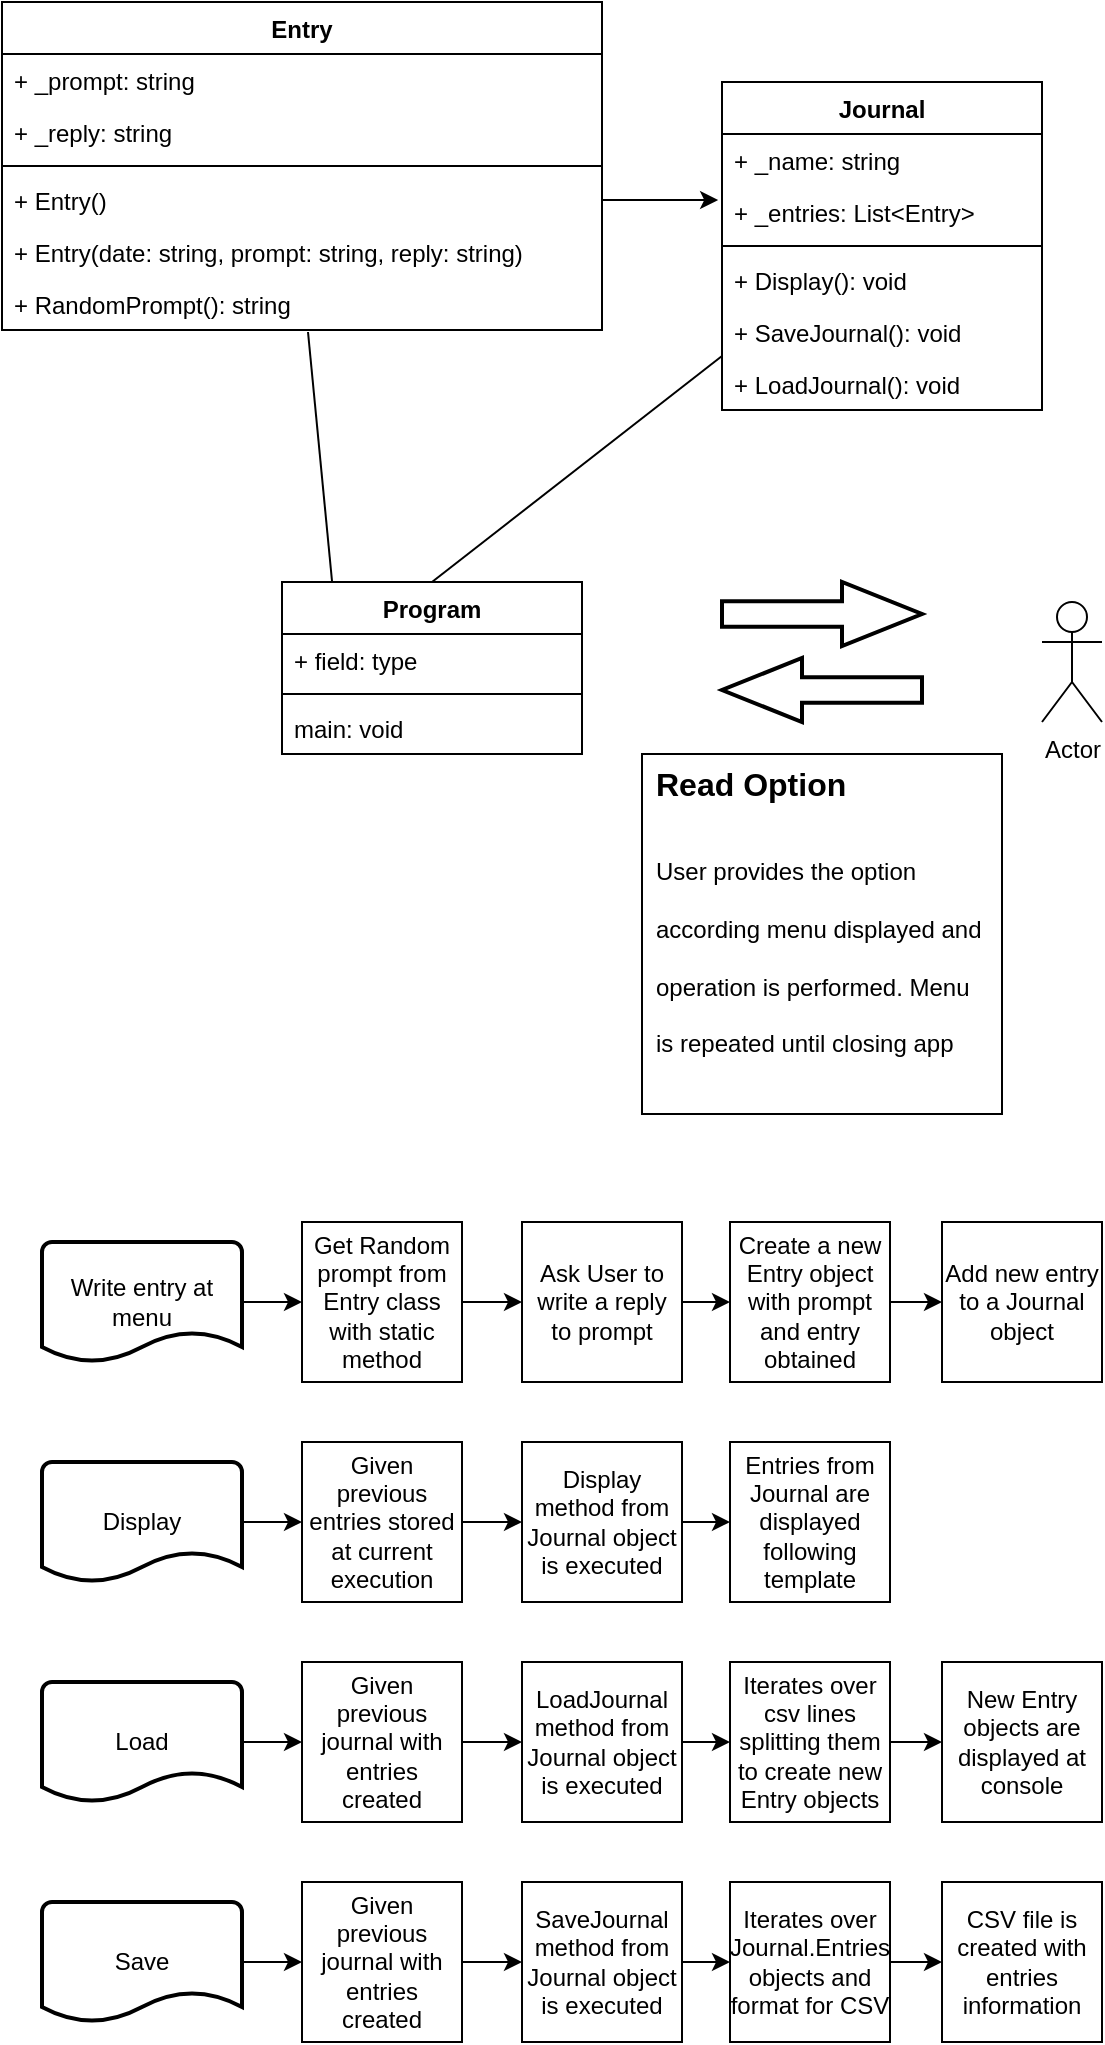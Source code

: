 <mxfile version="21.2.3" type="google">
  <diagram name="Página-1" id="rrA9re0o1Lf5HBQZPJvd">
    <mxGraphModel dx="794" dy="708" grid="1" gridSize="10" guides="1" tooltips="1" connect="1" arrows="1" fold="1" page="1" pageScale="1" pageWidth="827" pageHeight="1169" math="0" shadow="0">
      <root>
        <mxCell id="0" />
        <mxCell id="1" parent="0" />
        <mxCell id="lyQR7dfn_63zOgrAIOVA-5" value="Journal" style="swimlane;fontStyle=1;align=center;verticalAlign=top;childLayout=stackLayout;horizontal=1;startSize=26;horizontalStack=0;resizeParent=1;resizeParentMax=0;resizeLast=0;collapsible=1;marginBottom=0;whiteSpace=wrap;html=1;" parent="1" vertex="1">
          <mxGeometry x="370" y="60" width="160" height="164" as="geometry" />
        </mxCell>
        <mxCell id="lyQR7dfn_63zOgrAIOVA-6" value="+ _name: string" style="text;strokeColor=none;fillColor=none;align=left;verticalAlign=top;spacingLeft=4;spacingRight=4;overflow=hidden;rotatable=0;points=[[0,0.5],[1,0.5]];portConstraint=eastwest;whiteSpace=wrap;html=1;" parent="lyQR7dfn_63zOgrAIOVA-5" vertex="1">
          <mxGeometry y="26" width="160" height="26" as="geometry" />
        </mxCell>
        <mxCell id="lyQR7dfn_63zOgrAIOVA-22" value="+ _entries: List&amp;lt;Entry&amp;gt;" style="text;strokeColor=none;fillColor=none;align=left;verticalAlign=top;spacingLeft=4;spacingRight=4;overflow=hidden;rotatable=0;points=[[0,0.5],[1,0.5]];portConstraint=eastwest;whiteSpace=wrap;html=1;" parent="lyQR7dfn_63zOgrAIOVA-5" vertex="1">
          <mxGeometry y="52" width="160" height="26" as="geometry" />
        </mxCell>
        <mxCell id="lyQR7dfn_63zOgrAIOVA-7" value="" style="line;strokeWidth=1;fillColor=none;align=left;verticalAlign=middle;spacingTop=-1;spacingLeft=3;spacingRight=3;rotatable=0;labelPosition=right;points=[];portConstraint=eastwest;strokeColor=inherit;" parent="lyQR7dfn_63zOgrAIOVA-5" vertex="1">
          <mxGeometry y="78" width="160" height="8" as="geometry" />
        </mxCell>
        <mxCell id="lyQR7dfn_63zOgrAIOVA-8" value="+ Display(): void" style="text;strokeColor=none;fillColor=none;align=left;verticalAlign=top;spacingLeft=4;spacingRight=4;overflow=hidden;rotatable=0;points=[[0,0.5],[1,0.5]];portConstraint=eastwest;whiteSpace=wrap;html=1;" parent="lyQR7dfn_63zOgrAIOVA-5" vertex="1">
          <mxGeometry y="86" width="160" height="26" as="geometry" />
        </mxCell>
        <mxCell id="lyQR7dfn_63zOgrAIOVA-23" value="+ SaveJournal(): void" style="text;strokeColor=none;fillColor=none;align=left;verticalAlign=top;spacingLeft=4;spacingRight=4;overflow=hidden;rotatable=0;points=[[0,0.5],[1,0.5]];portConstraint=eastwest;whiteSpace=wrap;html=1;" parent="lyQR7dfn_63zOgrAIOVA-5" vertex="1">
          <mxGeometry y="112" width="160" height="26" as="geometry" />
        </mxCell>
        <mxCell id="lyQR7dfn_63zOgrAIOVA-24" value="+ LoadJournal(): void" style="text;strokeColor=none;fillColor=none;align=left;verticalAlign=top;spacingLeft=4;spacingRight=4;overflow=hidden;rotatable=0;points=[[0,0.5],[1,0.5]];portConstraint=eastwest;whiteSpace=wrap;html=1;" parent="lyQR7dfn_63zOgrAIOVA-5" vertex="1">
          <mxGeometry y="138" width="160" height="26" as="geometry" />
        </mxCell>
        <mxCell id="lyQR7dfn_63zOgrAIOVA-13" value="Entry" style="swimlane;fontStyle=1;align=center;verticalAlign=top;childLayout=stackLayout;horizontal=1;startSize=26;horizontalStack=0;resizeParent=1;resizeParentMax=0;resizeLast=0;collapsible=1;marginBottom=0;whiteSpace=wrap;html=1;" parent="1" vertex="1">
          <mxGeometry x="10" y="20" width="300" height="164" as="geometry" />
        </mxCell>
        <mxCell id="lyQR7dfn_63zOgrAIOVA-17" value="+ _prompt: string" style="text;strokeColor=none;fillColor=none;align=left;verticalAlign=top;spacingLeft=4;spacingRight=4;overflow=hidden;rotatable=0;points=[[0,0.5],[1,0.5]];portConstraint=eastwest;whiteSpace=wrap;html=1;" parent="lyQR7dfn_63zOgrAIOVA-13" vertex="1">
          <mxGeometry y="26" width="300" height="26" as="geometry" />
        </mxCell>
        <mxCell id="lyQR7dfn_63zOgrAIOVA-14" value="+ _reply: string" style="text;strokeColor=none;fillColor=none;align=left;verticalAlign=top;spacingLeft=4;spacingRight=4;overflow=hidden;rotatable=0;points=[[0,0.5],[1,0.5]];portConstraint=eastwest;whiteSpace=wrap;html=1;" parent="lyQR7dfn_63zOgrAIOVA-13" vertex="1">
          <mxGeometry y="52" width="300" height="26" as="geometry" />
        </mxCell>
        <mxCell id="lyQR7dfn_63zOgrAIOVA-15" value="" style="line;strokeWidth=1;fillColor=none;align=left;verticalAlign=middle;spacingTop=-1;spacingLeft=3;spacingRight=3;rotatable=0;labelPosition=right;points=[];portConstraint=eastwest;strokeColor=inherit;" parent="lyQR7dfn_63zOgrAIOVA-13" vertex="1">
          <mxGeometry y="78" width="300" height="8" as="geometry" />
        </mxCell>
        <mxCell id="lyQR7dfn_63zOgrAIOVA-16" value="+ Entry()" style="text;strokeColor=none;fillColor=none;align=left;verticalAlign=top;spacingLeft=4;spacingRight=4;overflow=hidden;rotatable=0;points=[[0,0.5],[1,0.5]];portConstraint=eastwest;whiteSpace=wrap;html=1;" parent="lyQR7dfn_63zOgrAIOVA-13" vertex="1">
          <mxGeometry y="86" width="300" height="26" as="geometry" />
        </mxCell>
        <mxCell id="lyQR7dfn_63zOgrAIOVA-18" value="+ Entry(date: string, prompt: string, reply: string)" style="text;strokeColor=none;fillColor=none;align=left;verticalAlign=top;spacingLeft=4;spacingRight=4;overflow=hidden;rotatable=0;points=[[0,0.5],[1,0.5]];portConstraint=eastwest;whiteSpace=wrap;html=1;" parent="lyQR7dfn_63zOgrAIOVA-13" vertex="1">
          <mxGeometry y="112" width="300" height="26" as="geometry" />
        </mxCell>
        <mxCell id="lyQR7dfn_63zOgrAIOVA-20" value="+ RandomPrompt(): string" style="text;strokeColor=none;fillColor=none;align=left;verticalAlign=top;spacingLeft=4;spacingRight=4;overflow=hidden;rotatable=0;points=[[0,0.5],[1,0.5]];portConstraint=eastwest;whiteSpace=wrap;html=1;" parent="lyQR7dfn_63zOgrAIOVA-13" vertex="1">
          <mxGeometry y="138" width="300" height="26" as="geometry" />
        </mxCell>
        <mxCell id="lyQR7dfn_63zOgrAIOVA-27" value="Program" style="swimlane;fontStyle=1;align=center;verticalAlign=top;childLayout=stackLayout;horizontal=1;startSize=26;horizontalStack=0;resizeParent=1;resizeParentMax=0;resizeLast=0;collapsible=1;marginBottom=0;whiteSpace=wrap;html=1;" parent="1" vertex="1">
          <mxGeometry x="150" y="310" width="150" height="86" as="geometry" />
        </mxCell>
        <mxCell id="lyQR7dfn_63zOgrAIOVA-28" value="+ field: type" style="text;strokeColor=none;fillColor=none;align=left;verticalAlign=top;spacingLeft=4;spacingRight=4;overflow=hidden;rotatable=0;points=[[0,0.5],[1,0.5]];portConstraint=eastwest;whiteSpace=wrap;html=1;" parent="lyQR7dfn_63zOgrAIOVA-27" vertex="1">
          <mxGeometry y="26" width="150" height="26" as="geometry" />
        </mxCell>
        <mxCell id="lyQR7dfn_63zOgrAIOVA-29" value="" style="line;strokeWidth=1;fillColor=none;align=left;verticalAlign=middle;spacingTop=-1;spacingLeft=3;spacingRight=3;rotatable=0;labelPosition=right;points=[];portConstraint=eastwest;strokeColor=inherit;" parent="lyQR7dfn_63zOgrAIOVA-27" vertex="1">
          <mxGeometry y="52" width="150" height="8" as="geometry" />
        </mxCell>
        <mxCell id="lyQR7dfn_63zOgrAIOVA-30" value="main: void" style="text;strokeColor=none;fillColor=none;align=left;verticalAlign=top;spacingLeft=4;spacingRight=4;overflow=hidden;rotatable=0;points=[[0,0.5],[1,0.5]];portConstraint=eastwest;whiteSpace=wrap;html=1;" parent="lyQR7dfn_63zOgrAIOVA-27" vertex="1">
          <mxGeometry y="60" width="150" height="26" as="geometry" />
        </mxCell>
        <mxCell id="lyQR7dfn_63zOgrAIOVA-31" value="Actor" style="shape=umlActor;verticalLabelPosition=bottom;verticalAlign=top;html=1;" parent="1" vertex="1">
          <mxGeometry x="530" y="320" width="30" height="60" as="geometry" />
        </mxCell>
        <mxCell id="lyQR7dfn_63zOgrAIOVA-35" style="edgeStyle=orthogonalEdgeStyle;rounded=0;orthogonalLoop=1;jettySize=auto;html=1;exitX=1;exitY=0.5;exitDx=0;exitDy=0;entryX=-0.012;entryY=0.269;entryDx=0;entryDy=0;entryPerimeter=0;" parent="1" source="lyQR7dfn_63zOgrAIOVA-16" target="lyQR7dfn_63zOgrAIOVA-22" edge="1">
          <mxGeometry relative="1" as="geometry" />
        </mxCell>
        <mxCell id="lyQR7dfn_63zOgrAIOVA-36" value="" style="endArrow=none;html=1;rounded=0;exitX=0.5;exitY=0;exitDx=0;exitDy=0;entryX=0;entryY=-0.038;entryDx=0;entryDy=0;entryPerimeter=0;" parent="1" source="lyQR7dfn_63zOgrAIOVA-27" target="lyQR7dfn_63zOgrAIOVA-24" edge="1">
          <mxGeometry width="50" height="50" relative="1" as="geometry">
            <mxPoint x="380" y="290" as="sourcePoint" />
            <mxPoint x="430" y="240" as="targetPoint" />
          </mxGeometry>
        </mxCell>
        <mxCell id="lyQR7dfn_63zOgrAIOVA-37" value="" style="endArrow=none;html=1;rounded=0;exitX=0.167;exitY=0;exitDx=0;exitDy=0;exitPerimeter=0;entryX=0.51;entryY=1.038;entryDx=0;entryDy=0;entryPerimeter=0;" parent="1" source="lyQR7dfn_63zOgrAIOVA-27" target="lyQR7dfn_63zOgrAIOVA-20" edge="1">
          <mxGeometry width="50" height="50" relative="1" as="geometry">
            <mxPoint x="380" y="290" as="sourcePoint" />
            <mxPoint x="430" y="240" as="targetPoint" />
          </mxGeometry>
        </mxCell>
        <mxCell id="lyQR7dfn_63zOgrAIOVA-40" value="" style="group" parent="1" vertex="1" connectable="0">
          <mxGeometry x="330" y="396" width="180" height="180" as="geometry" />
        </mxCell>
        <mxCell id="lyQR7dfn_63zOgrAIOVA-39" value="" style="whiteSpace=wrap;html=1;aspect=fixed;" parent="lyQR7dfn_63zOgrAIOVA-40" vertex="1">
          <mxGeometry width="180" height="180" as="geometry" />
        </mxCell>
        <mxCell id="lyQR7dfn_63zOgrAIOVA-38" value="&lt;h1 style=&quot;font-size: 16px;&quot;&gt;&lt;span style=&quot;background-color: initial;&quot;&gt;&lt;font style=&quot;font-size: 16px;&quot;&gt;Read Option&lt;/font&gt;&lt;/span&gt;&lt;/h1&gt;&lt;h1 style=&quot;&quot;&gt;&lt;span style=&quot;background-color: initial; font-weight: normal;&quot;&gt;&lt;font style=&quot;font-size: 12px;&quot;&gt;User provides the option according menu displayed and operation is performed. Menu is repeated until closing app&lt;/font&gt;&lt;/span&gt;&lt;br&gt;&lt;/h1&gt;" style="text;html=1;strokeColor=none;fillColor=none;spacing=5;spacingTop=-20;whiteSpace=wrap;overflow=hidden;rounded=0;" parent="lyQR7dfn_63zOgrAIOVA-40" vertex="1">
          <mxGeometry x="2" y="5" width="176" height="170" as="geometry" />
        </mxCell>
        <mxCell id="lyQR7dfn_63zOgrAIOVA-48" value="" style="group" parent="1" vertex="1" connectable="0">
          <mxGeometry x="370" y="310" width="100" height="70" as="geometry" />
        </mxCell>
        <mxCell id="lyQR7dfn_63zOgrAIOVA-33" value="" style="verticalLabelPosition=bottom;verticalAlign=top;html=1;strokeWidth=2;shape=mxgraph.arrows2.arrow;dy=0.6;dx=40;notch=0;" parent="lyQR7dfn_63zOgrAIOVA-48" vertex="1">
          <mxGeometry width="100" height="32" as="geometry" />
        </mxCell>
        <mxCell id="lyQR7dfn_63zOgrAIOVA-47" value="" style="verticalLabelPosition=bottom;verticalAlign=top;html=1;strokeWidth=2;shape=mxgraph.arrows2.arrow;dy=0.6;dx=40;notch=0;rotation=-180;" parent="lyQR7dfn_63zOgrAIOVA-48" vertex="1">
          <mxGeometry y="38" width="100" height="32" as="geometry" />
        </mxCell>
        <mxCell id="lyQR7dfn_63zOgrAIOVA-54" style="edgeStyle=orthogonalEdgeStyle;rounded=0;orthogonalLoop=1;jettySize=auto;html=1;exitX=1;exitY=0.5;exitDx=0;exitDy=0;exitPerimeter=0;entryX=0;entryY=0.5;entryDx=0;entryDy=0;" parent="1" source="lyQR7dfn_63zOgrAIOVA-49" target="lyQR7dfn_63zOgrAIOVA-50" edge="1">
          <mxGeometry relative="1" as="geometry" />
        </mxCell>
        <mxCell id="lyQR7dfn_63zOgrAIOVA-49" value="Write entry at menu" style="strokeWidth=2;html=1;shape=mxgraph.flowchart.document2;whiteSpace=wrap;size=0.25;" parent="1" vertex="1">
          <mxGeometry x="30" y="640" width="100" height="60" as="geometry" />
        </mxCell>
        <mxCell id="lyQR7dfn_63zOgrAIOVA-55" style="edgeStyle=orthogonalEdgeStyle;rounded=0;orthogonalLoop=1;jettySize=auto;html=1;exitX=1;exitY=0.5;exitDx=0;exitDy=0;entryX=0;entryY=0.5;entryDx=0;entryDy=0;" parent="1" source="lyQR7dfn_63zOgrAIOVA-50" target="lyQR7dfn_63zOgrAIOVA-51" edge="1">
          <mxGeometry relative="1" as="geometry" />
        </mxCell>
        <mxCell id="lyQR7dfn_63zOgrAIOVA-50" value="Get Random prompt from Entry class with static method" style="whiteSpace=wrap;html=1;aspect=fixed;" parent="1" vertex="1">
          <mxGeometry x="160" y="630" width="80" height="80" as="geometry" />
        </mxCell>
        <mxCell id="lyQR7dfn_63zOgrAIOVA-56" style="edgeStyle=orthogonalEdgeStyle;rounded=0;orthogonalLoop=1;jettySize=auto;html=1;exitX=1;exitY=0.5;exitDx=0;exitDy=0;entryX=0;entryY=0.5;entryDx=0;entryDy=0;" parent="1" source="lyQR7dfn_63zOgrAIOVA-51" target="lyQR7dfn_63zOgrAIOVA-52" edge="1">
          <mxGeometry relative="1" as="geometry" />
        </mxCell>
        <mxCell id="lyQR7dfn_63zOgrAIOVA-51" value="Ask User to write a reply to prompt" style="whiteSpace=wrap;html=1;aspect=fixed;" parent="1" vertex="1">
          <mxGeometry x="270" y="630" width="80" height="80" as="geometry" />
        </mxCell>
        <mxCell id="lyQR7dfn_63zOgrAIOVA-57" style="edgeStyle=orthogonalEdgeStyle;rounded=0;orthogonalLoop=1;jettySize=auto;html=1;exitX=1;exitY=0.5;exitDx=0;exitDy=0;entryX=0;entryY=0.5;entryDx=0;entryDy=0;" parent="1" source="lyQR7dfn_63zOgrAIOVA-52" target="lyQR7dfn_63zOgrAIOVA-53" edge="1">
          <mxGeometry relative="1" as="geometry" />
        </mxCell>
        <mxCell id="lyQR7dfn_63zOgrAIOVA-52" value="Create a new Entry object with prompt and entry obtained" style="whiteSpace=wrap;html=1;aspect=fixed;" parent="1" vertex="1">
          <mxGeometry x="374" y="630" width="80" height="80" as="geometry" />
        </mxCell>
        <mxCell id="lyQR7dfn_63zOgrAIOVA-53" value="Add new entry to a Journal object" style="whiteSpace=wrap;html=1;aspect=fixed;" parent="1" vertex="1">
          <mxGeometry x="480" y="630" width="80" height="80" as="geometry" />
        </mxCell>
        <mxCell id="lyQR7dfn_63zOgrAIOVA-58" style="edgeStyle=orthogonalEdgeStyle;rounded=0;orthogonalLoop=1;jettySize=auto;html=1;exitX=1;exitY=0.5;exitDx=0;exitDy=0;exitPerimeter=0;entryX=0;entryY=0.5;entryDx=0;entryDy=0;" parent="1" source="lyQR7dfn_63zOgrAIOVA-59" target="lyQR7dfn_63zOgrAIOVA-61" edge="1">
          <mxGeometry relative="1" as="geometry" />
        </mxCell>
        <mxCell id="lyQR7dfn_63zOgrAIOVA-59" value="Display" style="strokeWidth=2;html=1;shape=mxgraph.flowchart.document2;whiteSpace=wrap;size=0.25;" parent="1" vertex="1">
          <mxGeometry x="30" y="750" width="100" height="60" as="geometry" />
        </mxCell>
        <mxCell id="lyQR7dfn_63zOgrAIOVA-60" style="edgeStyle=orthogonalEdgeStyle;rounded=0;orthogonalLoop=1;jettySize=auto;html=1;exitX=1;exitY=0.5;exitDx=0;exitDy=0;entryX=0;entryY=0.5;entryDx=0;entryDy=0;" parent="1" source="lyQR7dfn_63zOgrAIOVA-61" target="lyQR7dfn_63zOgrAIOVA-63" edge="1">
          <mxGeometry relative="1" as="geometry" />
        </mxCell>
        <mxCell id="lyQR7dfn_63zOgrAIOVA-61" value="Given previous entries stored at current execution" style="whiteSpace=wrap;html=1;aspect=fixed;" parent="1" vertex="1">
          <mxGeometry x="160" y="740" width="80" height="80" as="geometry" />
        </mxCell>
        <mxCell id="lyQR7dfn_63zOgrAIOVA-62" style="edgeStyle=orthogonalEdgeStyle;rounded=0;orthogonalLoop=1;jettySize=auto;html=1;exitX=1;exitY=0.5;exitDx=0;exitDy=0;entryX=0;entryY=0.5;entryDx=0;entryDy=0;" parent="1" source="lyQR7dfn_63zOgrAIOVA-63" target="lyQR7dfn_63zOgrAIOVA-65" edge="1">
          <mxGeometry relative="1" as="geometry" />
        </mxCell>
        <mxCell id="lyQR7dfn_63zOgrAIOVA-63" value="Display method from Journal object is executed" style="whiteSpace=wrap;html=1;aspect=fixed;" parent="1" vertex="1">
          <mxGeometry x="270" y="740" width="80" height="80" as="geometry" />
        </mxCell>
        <mxCell id="lyQR7dfn_63zOgrAIOVA-65" value="Entries from Journal are displayed following template" style="whiteSpace=wrap;html=1;aspect=fixed;" parent="1" vertex="1">
          <mxGeometry x="374" y="740" width="80" height="80" as="geometry" />
        </mxCell>
        <mxCell id="lyQR7dfn_63zOgrAIOVA-67" style="edgeStyle=orthogonalEdgeStyle;rounded=0;orthogonalLoop=1;jettySize=auto;html=1;exitX=1;exitY=0.5;exitDx=0;exitDy=0;exitPerimeter=0;entryX=0;entryY=0.5;entryDx=0;entryDy=0;" parent="1" source="lyQR7dfn_63zOgrAIOVA-68" target="lyQR7dfn_63zOgrAIOVA-70" edge="1">
          <mxGeometry relative="1" as="geometry" />
        </mxCell>
        <mxCell id="lyQR7dfn_63zOgrAIOVA-68" value="Load" style="strokeWidth=2;html=1;shape=mxgraph.flowchart.document2;whiteSpace=wrap;size=0.25;" parent="1" vertex="1">
          <mxGeometry x="30" y="860" width="100" height="60" as="geometry" />
        </mxCell>
        <mxCell id="lyQR7dfn_63zOgrAIOVA-69" style="edgeStyle=orthogonalEdgeStyle;rounded=0;orthogonalLoop=1;jettySize=auto;html=1;exitX=1;exitY=0.5;exitDx=0;exitDy=0;entryX=0;entryY=0.5;entryDx=0;entryDy=0;" parent="1" source="lyQR7dfn_63zOgrAIOVA-70" target="lyQR7dfn_63zOgrAIOVA-72" edge="1">
          <mxGeometry relative="1" as="geometry" />
        </mxCell>
        <mxCell id="lyQR7dfn_63zOgrAIOVA-70" value="Given previous journal with entries created" style="whiteSpace=wrap;html=1;aspect=fixed;" parent="1" vertex="1">
          <mxGeometry x="160" y="850" width="80" height="80" as="geometry" />
        </mxCell>
        <mxCell id="lyQR7dfn_63zOgrAIOVA-71" style="edgeStyle=orthogonalEdgeStyle;rounded=0;orthogonalLoop=1;jettySize=auto;html=1;exitX=1;exitY=0.5;exitDx=0;exitDy=0;entryX=0;entryY=0.5;entryDx=0;entryDy=0;" parent="1" source="lyQR7dfn_63zOgrAIOVA-72" target="lyQR7dfn_63zOgrAIOVA-74" edge="1">
          <mxGeometry relative="1" as="geometry" />
        </mxCell>
        <mxCell id="lyQR7dfn_63zOgrAIOVA-72" value="LoadJournal method from Journal object is executed" style="whiteSpace=wrap;html=1;aspect=fixed;" parent="1" vertex="1">
          <mxGeometry x="270" y="850" width="80" height="80" as="geometry" />
        </mxCell>
        <mxCell id="lyQR7dfn_63zOgrAIOVA-73" style="edgeStyle=orthogonalEdgeStyle;rounded=0;orthogonalLoop=1;jettySize=auto;html=1;exitX=1;exitY=0.5;exitDx=0;exitDy=0;entryX=0;entryY=0.5;entryDx=0;entryDy=0;" parent="1" source="lyQR7dfn_63zOgrAIOVA-74" target="lyQR7dfn_63zOgrAIOVA-75" edge="1">
          <mxGeometry relative="1" as="geometry" />
        </mxCell>
        <mxCell id="lyQR7dfn_63zOgrAIOVA-74" value="Iterates over csv lines splitting them to create new Entry objects" style="whiteSpace=wrap;html=1;aspect=fixed;" parent="1" vertex="1">
          <mxGeometry x="374" y="850" width="80" height="80" as="geometry" />
        </mxCell>
        <mxCell id="lyQR7dfn_63zOgrAIOVA-75" value="New Entry objects are displayed at console" style="whiteSpace=wrap;html=1;aspect=fixed;" parent="1" vertex="1">
          <mxGeometry x="480" y="850" width="80" height="80" as="geometry" />
        </mxCell>
        <mxCell id="lyQR7dfn_63zOgrAIOVA-76" style="edgeStyle=orthogonalEdgeStyle;rounded=0;orthogonalLoop=1;jettySize=auto;html=1;exitX=1;exitY=0.5;exitDx=0;exitDy=0;exitPerimeter=0;entryX=0;entryY=0.5;entryDx=0;entryDy=0;" parent="1" source="lyQR7dfn_63zOgrAIOVA-77" target="lyQR7dfn_63zOgrAIOVA-79" edge="1">
          <mxGeometry relative="1" as="geometry" />
        </mxCell>
        <mxCell id="lyQR7dfn_63zOgrAIOVA-77" value="Save" style="strokeWidth=2;html=1;shape=mxgraph.flowchart.document2;whiteSpace=wrap;size=0.25;" parent="1" vertex="1">
          <mxGeometry x="30" y="970" width="100" height="60" as="geometry" />
        </mxCell>
        <mxCell id="lyQR7dfn_63zOgrAIOVA-78" style="edgeStyle=orthogonalEdgeStyle;rounded=0;orthogonalLoop=1;jettySize=auto;html=1;exitX=1;exitY=0.5;exitDx=0;exitDy=0;entryX=0;entryY=0.5;entryDx=0;entryDy=0;" parent="1" source="lyQR7dfn_63zOgrAIOVA-79" target="lyQR7dfn_63zOgrAIOVA-81" edge="1">
          <mxGeometry relative="1" as="geometry" />
        </mxCell>
        <mxCell id="lyQR7dfn_63zOgrAIOVA-79" value="Given previous journal with entries created" style="whiteSpace=wrap;html=1;aspect=fixed;" parent="1" vertex="1">
          <mxGeometry x="160" y="960" width="80" height="80" as="geometry" />
        </mxCell>
        <mxCell id="lyQR7dfn_63zOgrAIOVA-80" style="edgeStyle=orthogonalEdgeStyle;rounded=0;orthogonalLoop=1;jettySize=auto;html=1;exitX=1;exitY=0.5;exitDx=0;exitDy=0;entryX=0;entryY=0.5;entryDx=0;entryDy=0;" parent="1" source="lyQR7dfn_63zOgrAIOVA-81" target="lyQR7dfn_63zOgrAIOVA-83" edge="1">
          <mxGeometry relative="1" as="geometry" />
        </mxCell>
        <mxCell id="lyQR7dfn_63zOgrAIOVA-81" value="SaveJournal&lt;br&gt;method from Journal object is executed" style="whiteSpace=wrap;html=1;aspect=fixed;" parent="1" vertex="1">
          <mxGeometry x="270" y="960" width="80" height="80" as="geometry" />
        </mxCell>
        <mxCell id="lyQR7dfn_63zOgrAIOVA-82" style="edgeStyle=orthogonalEdgeStyle;rounded=0;orthogonalLoop=1;jettySize=auto;html=1;exitX=1;exitY=0.5;exitDx=0;exitDy=0;entryX=0;entryY=0.5;entryDx=0;entryDy=0;" parent="1" source="lyQR7dfn_63zOgrAIOVA-83" target="lyQR7dfn_63zOgrAIOVA-84" edge="1">
          <mxGeometry relative="1" as="geometry" />
        </mxCell>
        <mxCell id="lyQR7dfn_63zOgrAIOVA-83" value="Iterates over Journal.Entries objects and format for CSV" style="whiteSpace=wrap;html=1;aspect=fixed;" parent="1" vertex="1">
          <mxGeometry x="374" y="960" width="80" height="80" as="geometry" />
        </mxCell>
        <mxCell id="lyQR7dfn_63zOgrAIOVA-84" value="CSV file is created with entries information" style="whiteSpace=wrap;html=1;aspect=fixed;" parent="1" vertex="1">
          <mxGeometry x="480" y="960" width="80" height="80" as="geometry" />
        </mxCell>
      </root>
    </mxGraphModel>
  </diagram>
</mxfile>
